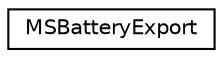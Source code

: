 digraph "Graphical Class Hierarchy"
{
  edge [fontname="Helvetica",fontsize="10",labelfontname="Helvetica",labelfontsize="10"];
  node [fontname="Helvetica",fontsize="10",shape=record];
  rankdir="LR";
  Node0 [label="MSBatteryExport",height=0.2,width=0.4,color="black", fillcolor="white", style="filled",URL="$d9/d1d/class_m_s_battery_export.html",tooltip="Realises dumping Battery Data. "];
}
